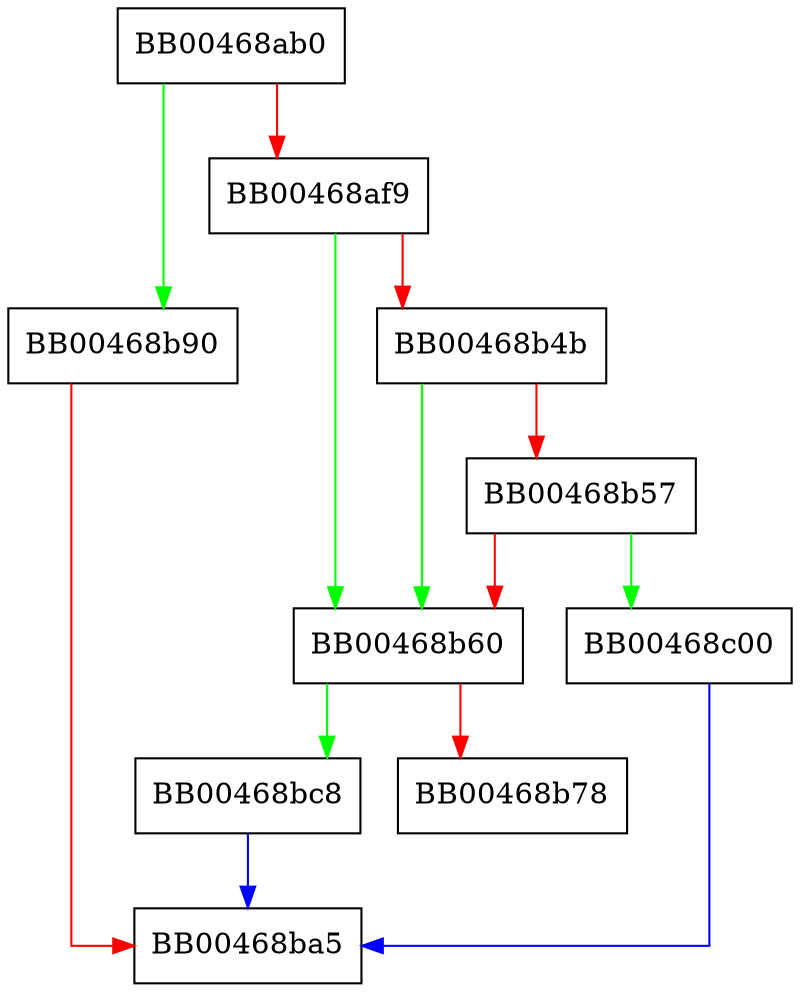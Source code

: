 digraph rotate_serial {
  node [shape="box"];
  graph [splines=ortho];
  BB00468ab0 -> BB00468b90 [color="green"];
  BB00468ab0 -> BB00468af9 [color="red"];
  BB00468af9 -> BB00468b60 [color="green"];
  BB00468af9 -> BB00468b4b [color="red"];
  BB00468b4b -> BB00468b60 [color="green"];
  BB00468b4b -> BB00468b57 [color="red"];
  BB00468b57 -> BB00468c00 [color="green"];
  BB00468b57 -> BB00468b60 [color="red"];
  BB00468b60 -> BB00468bc8 [color="green"];
  BB00468b60 -> BB00468b78 [color="red"];
  BB00468b90 -> BB00468ba5 [color="red"];
  BB00468bc8 -> BB00468ba5 [color="blue"];
  BB00468c00 -> BB00468ba5 [color="blue"];
}
